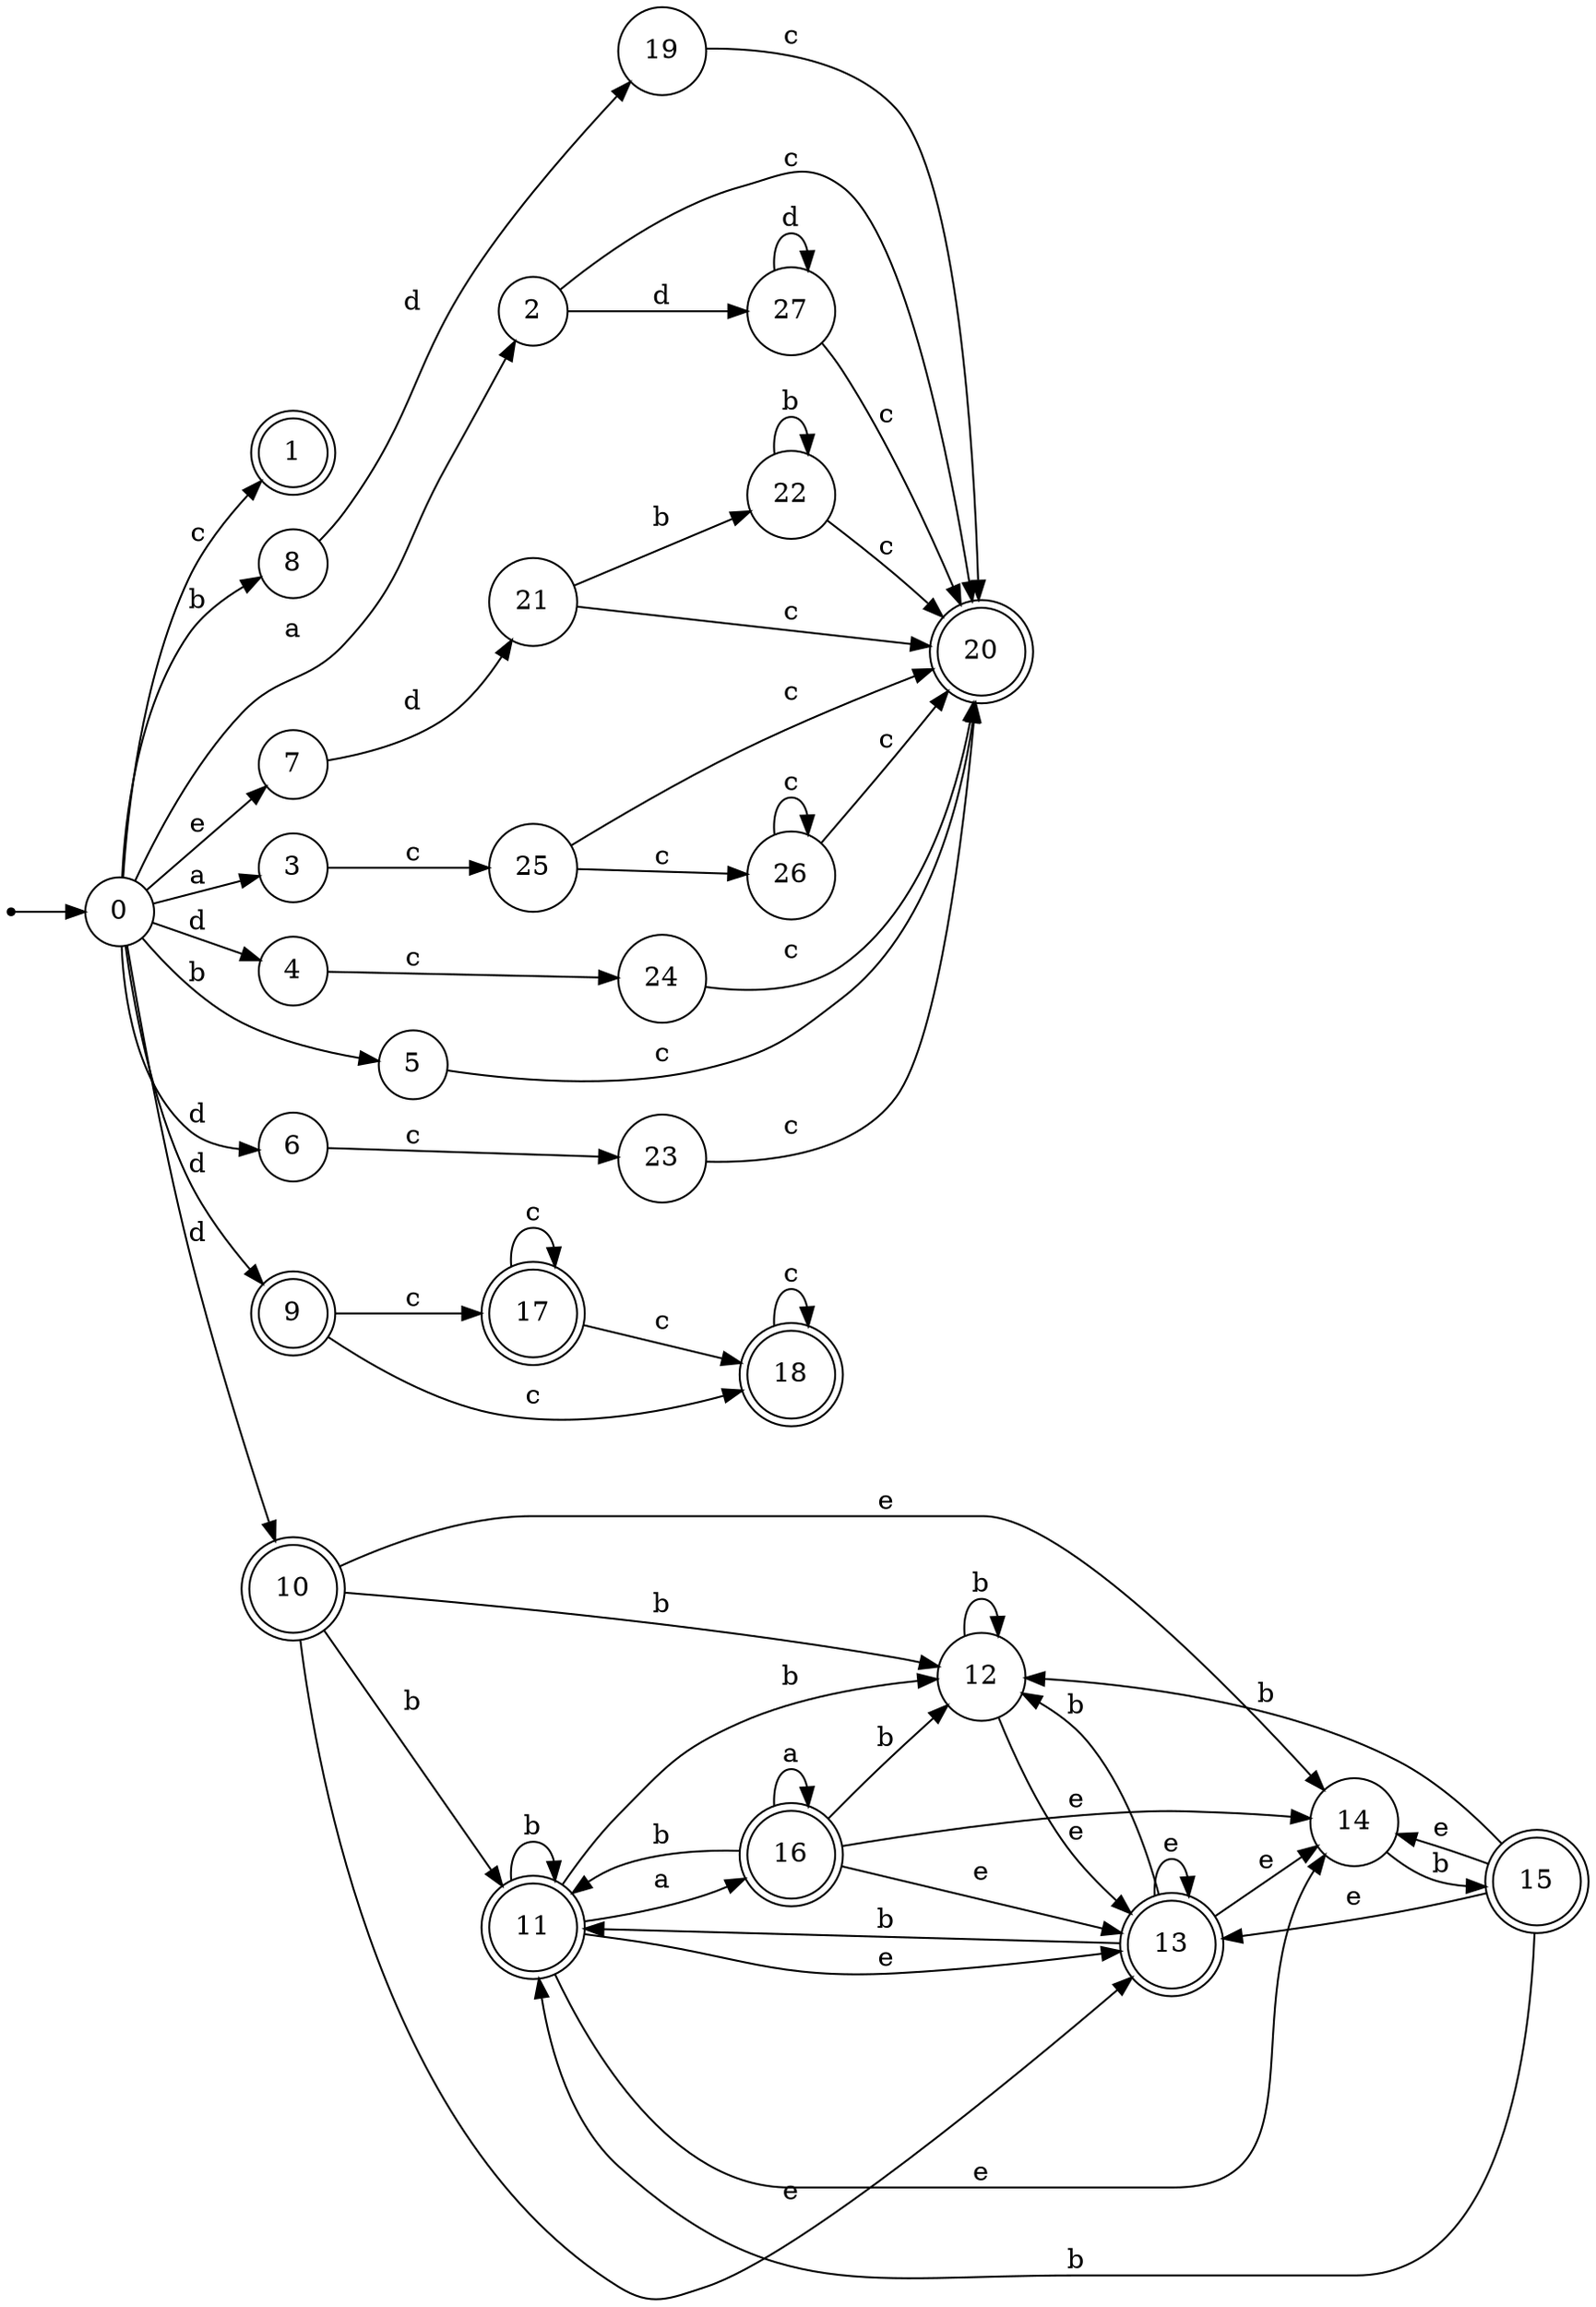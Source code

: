 digraph finite_state_machine {
rankdir=LR;
size="20,20";
node [shape = point]; "dummy0"
node [shape = circle]; "0";
"dummy0" -> "0";
node [shape = doublecircle]; "1";node [shape = circle]; "2";
node [shape = circle]; "3";
node [shape = circle]; "4";
node [shape = circle]; "5";
node [shape = circle]; "6";
node [shape = circle]; "7";
node [shape = circle]; "8";
node [shape = doublecircle]; "9";node [shape = doublecircle]; "10";node [shape = doublecircle]; "11";node [shape = circle]; "12";
node [shape = doublecircle]; "13";node [shape = circle]; "14";
node [shape = doublecircle]; "15";node [shape = doublecircle]; "16";node [shape = doublecircle]; "17";node [shape = doublecircle]; "18";node [shape = circle]; "19";
node [shape = doublecircle]; "20";node [shape = circle]; "21";
node [shape = circle]; "22";
node [shape = circle]; "23";
node [shape = circle]; "24";
node [shape = circle]; "25";
node [shape = circle]; "26";
node [shape = circle]; "27";
"0" -> "1" [label = "c"];
 "0" -> "2" [label = "a"];
 "0" -> "3" [label = "a"];
 "0" -> "9" [label = "d"];
 "0" -> "10" [label = "d"];
 "0" -> "4" [label = "d"];
 "0" -> "6" [label = "d"];
 "0" -> "8" [label = "b"];
 "0" -> "5" [label = "b"];
 "0" -> "7" [label = "e"];
 "10" -> "11" [label = "b"];
 "10" -> "12" [label = "b"];
 "10" -> "13" [label = "e"];
 "10" -> "14" [label = "e"];
 "14" -> "15" [label = "b"];
 "15" -> "13" [label = "e"];
 "15" -> "14" [label = "e"];
 "15" -> "11" [label = "b"];
 "15" -> "12" [label = "b"];
 "13" -> "13" [label = "e"];
 "13" -> "14" [label = "e"];
 "13" -> "11" [label = "b"];
 "13" -> "12" [label = "b"];
 "12" -> "12" [label = "b"];
 "12" -> "13" [label = "e"];
 "11" -> "11" [label = "b"];
 "11" -> "12" [label = "b"];
 "11" -> "16" [label = "a"];
 "11" -> "13" [label = "e"];
 "11" -> "14" [label = "e"];
 "16" -> "16" [label = "a"];
 "16" -> "11" [label = "b"];
 "16" -> "12" [label = "b"];
 "16" -> "13" [label = "e"];
 "16" -> "14" [label = "e"];
 "9" -> "17" [label = "c"];
 "9" -> "18" [label = "c"];
 "18" -> "18" [label = "c"];
 "17" -> "17" [label = "c"];
 "17" -> "18" [label = "c"];
 "8" -> "19" [label = "d"];
 "19" -> "20" [label = "c"];
 "7" -> "21" [label = "d"];
 "21" -> "22" [label = "b"];
 "21" -> "20" [label = "c"];
 "22" -> "22" [label = "b"];
 "22" -> "20" [label = "c"];
 "6" -> "23" [label = "c"];
 "23" -> "20" [label = "c"];
 "5" -> "20" [label = "c"];
 "4" -> "24" [label = "c"];
 "24" -> "20" [label = "c"];
 "3" -> "25" [label = "c"];
 "25" -> "26" [label = "c"];
 "25" -> "20" [label = "c"];
 "26" -> "26" [label = "c"];
 "26" -> "20" [label = "c"];
 "2" -> "27" [label = "d"];
 "2" -> "20" [label = "c"];
 "27" -> "27" [label = "d"];
 "27" -> "20" [label = "c"];
 }
